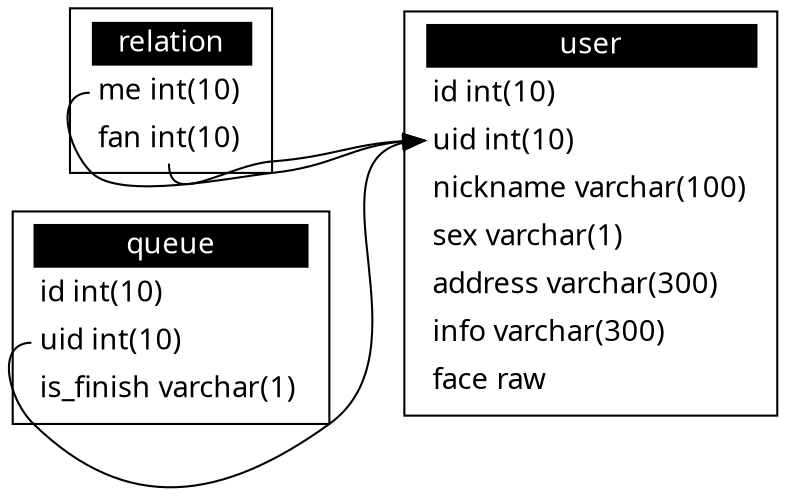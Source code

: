 digraph G {
	graph [layout=dot rankdir=LR]

    subgraph database{
        node [shape="box", fontname="OpenDyslexic"]

        user [label=<<table border="0" cellborder="0" cellpadding="3">
            <tr><td bgcolor="black" align="center" colspan="2"><font color="white">user</font></td></tr>
            <tr><td align="left" port="id">id int(10)</td></tr>
            <tr><td align="left" port="uid">uid int(10)</td></tr>
            <tr><td align="left" port="nickname">nickname varchar(100)</td></tr>
            <tr><td align="left" port="sex">sex varchar(1)</td></tr>
            <tr><td align="left" port="address">address varchar(300)</td></tr>
            <tr><td align="left" port="info">info varchar(300)</td></tr>
            <tr><td align="left" port="face">face raw</td></tr>
            </table>>]

        relation [label=<<table border="0" cellborder="0" cellpadding="3">
            <tr><td bgcolor="black" align="center" colspan="2"><font color="white">relation</font></td></tr>
            <tr><td align="left" port="me">me int(10)</td></tr>
            <tr><td align="left" port="fan">fan int(10)</td></tr>
            </table>>]


        queue [label=<<table border="0" cellborder="0" cellpadding="3">
            <tr><td bgcolor="black" align="center" colspan="2"><font color="white">queue</font></td></tr>
            <tr><td align="left" port="id">id int(10)</td></tr>
            <tr><td align="left" port="uid">uid int(10)</td></tr>
            <tr><td align="left" port="is_finish">is_finish varchar(1)</td></tr>
            </table>>]

        relation:me -> user:uid
        relation:fan -> user:uid
        queue:uid -> user:uid
    }

//     subgraph process{
//         robot[label="Robot"]
//         weibo[label="Weibo"]
//         profile[label="Profile"]
//         fans[label="Fans"]
//         follow[label="Follow"]
//         friends[label="Friends"]
//         robot -> weibo[label="login"]
//         weibo -> profile[label="Get"]
//         weibo -> follow[label="Get"]
//         weibo -> fans[label="Get"]
//         {fans follow} -> friends
//         friends -> weibo
//     }
}
